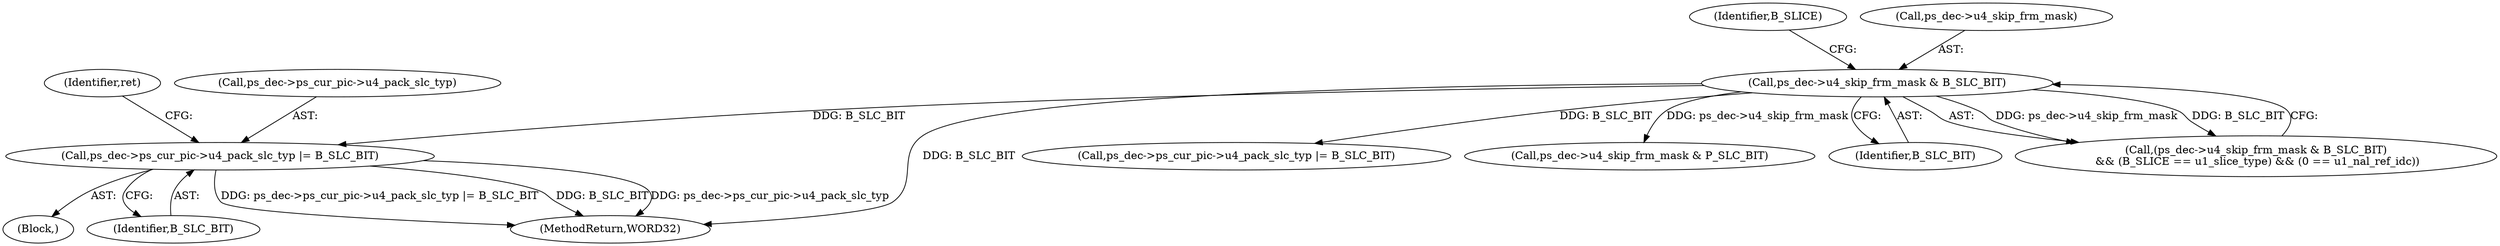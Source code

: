 digraph "0_Android_494561291a503840f385fbcd11d9bc5f4dc502b8_2@pointer" {
"1002516" [label="(Call,ps_dec->ps_cur_pic->u4_pack_slc_typ |= B_SLC_BIT)"];
"1001865" [label="(Call,ps_dec->u4_skip_frm_mask & B_SLC_BIT)"];
"1002515" [label="(Block,)"];
"1001872" [label="(Identifier,B_SLICE)"];
"1001865" [label="(Call,ps_dec->u4_skip_frm_mask & B_SLC_BIT)"];
"1001866" [label="(Call,ps_dec->u4_skip_frm_mask)"];
"1001895" [label="(Call,ps_dec->ps_cur_pic->u4_pack_slc_typ |= B_SLC_BIT)"];
"1002524" [label="(Identifier,ret)"];
"1002516" [label="(Call,ps_dec->ps_cur_pic->u4_pack_slc_typ |= B_SLC_BIT)"];
"1002517" [label="(Call,ps_dec->ps_cur_pic->u4_pack_slc_typ)"];
"1001880" [label="(Call,ps_dec->u4_skip_frm_mask & P_SLC_BIT)"];
"1002522" [label="(Identifier,B_SLC_BIT)"];
"1001869" [label="(Identifier,B_SLC_BIT)"];
"1001864" [label="(Call,(ps_dec->u4_skip_frm_mask & B_SLC_BIT)\n && (B_SLICE == u1_slice_type) && (0 == u1_nal_ref_idc))"];
"1002619" [label="(MethodReturn,WORD32)"];
"1002516" -> "1002515"  [label="AST: "];
"1002516" -> "1002522"  [label="CFG: "];
"1002517" -> "1002516"  [label="AST: "];
"1002522" -> "1002516"  [label="AST: "];
"1002524" -> "1002516"  [label="CFG: "];
"1002516" -> "1002619"  [label="DDG: ps_dec->ps_cur_pic->u4_pack_slc_typ |= B_SLC_BIT"];
"1002516" -> "1002619"  [label="DDG: B_SLC_BIT"];
"1002516" -> "1002619"  [label="DDG: ps_dec->ps_cur_pic->u4_pack_slc_typ"];
"1001865" -> "1002516"  [label="DDG: B_SLC_BIT"];
"1001865" -> "1001864"  [label="AST: "];
"1001865" -> "1001869"  [label="CFG: "];
"1001866" -> "1001865"  [label="AST: "];
"1001869" -> "1001865"  [label="AST: "];
"1001872" -> "1001865"  [label="CFG: "];
"1001864" -> "1001865"  [label="CFG: "];
"1001865" -> "1002619"  [label="DDG: B_SLC_BIT"];
"1001865" -> "1001864"  [label="DDG: ps_dec->u4_skip_frm_mask"];
"1001865" -> "1001864"  [label="DDG: B_SLC_BIT"];
"1001865" -> "1001880"  [label="DDG: ps_dec->u4_skip_frm_mask"];
"1001865" -> "1001895"  [label="DDG: B_SLC_BIT"];
}
